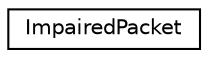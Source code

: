 digraph "Graphical Class Hierarchy"
{
  edge [fontname="Helvetica",fontsize="10",labelfontname="Helvetica",labelfontsize="10"];
  node [fontname="Helvetica",fontsize="10",shape=record];
  rankdir="LR";
  Node1 [label="ImpairedPacket",height=0.2,width=0.4,color="black", fillcolor="white", style="filled",URL="$structImpairedPacket.html"];
}
